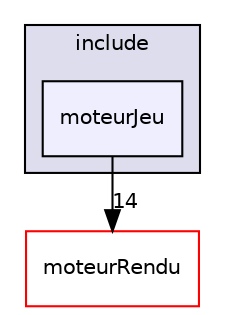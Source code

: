 digraph "/home/bastien/Bureau/Temple-OpenGL/moteurJeu/include/moteurJeu" {
  bgcolor=transparent;
  compound=true
  node [ fontsize="10", fontname="Helvetica"];
  edge [ labelfontsize="10", labelfontname="Helvetica"];
  subgraph clusterdir_3c3672f4ea64dd24918814cf7ab158d5 {
    graph [ bgcolor="#ddddee", pencolor="black", label="include" fontname="Helvetica", fontsize="10", URL="dir_3c3672f4ea64dd24918814cf7ab158d5.html"]
  dir_dafc8417612ba462a84a2ed7545ea89a [shape=box, label="moteurJeu", style="filled", fillcolor="#eeeeff", pencolor="black", URL="dir_dafc8417612ba462a84a2ed7545ea89a.html"];
  }
  dir_2098160b2e315be4ae8a7d2dbc0c58ea [shape=box label="moteurRendu" color="red" URL="dir_2098160b2e315be4ae8a7d2dbc0c58ea.html"];
  dir_dafc8417612ba462a84a2ed7545ea89a->dir_2098160b2e315be4ae8a7d2dbc0c58ea [headlabel="14", labeldistance=1.5 headhref="dir_000003_000004.html"];
}
